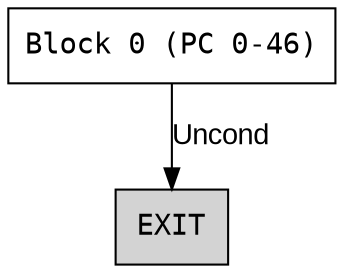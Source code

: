 digraph {
  rankdir=TB;
  node [shape=box, fontname="monospace"];
  edge [fontname="Arial"];

  0 [label="Block 0 (PC 0-46)"]
  1 [label="EXIT", style=filled, fillcolor=lightgray]

  0 -> 1 [label="Uncond"]
}
